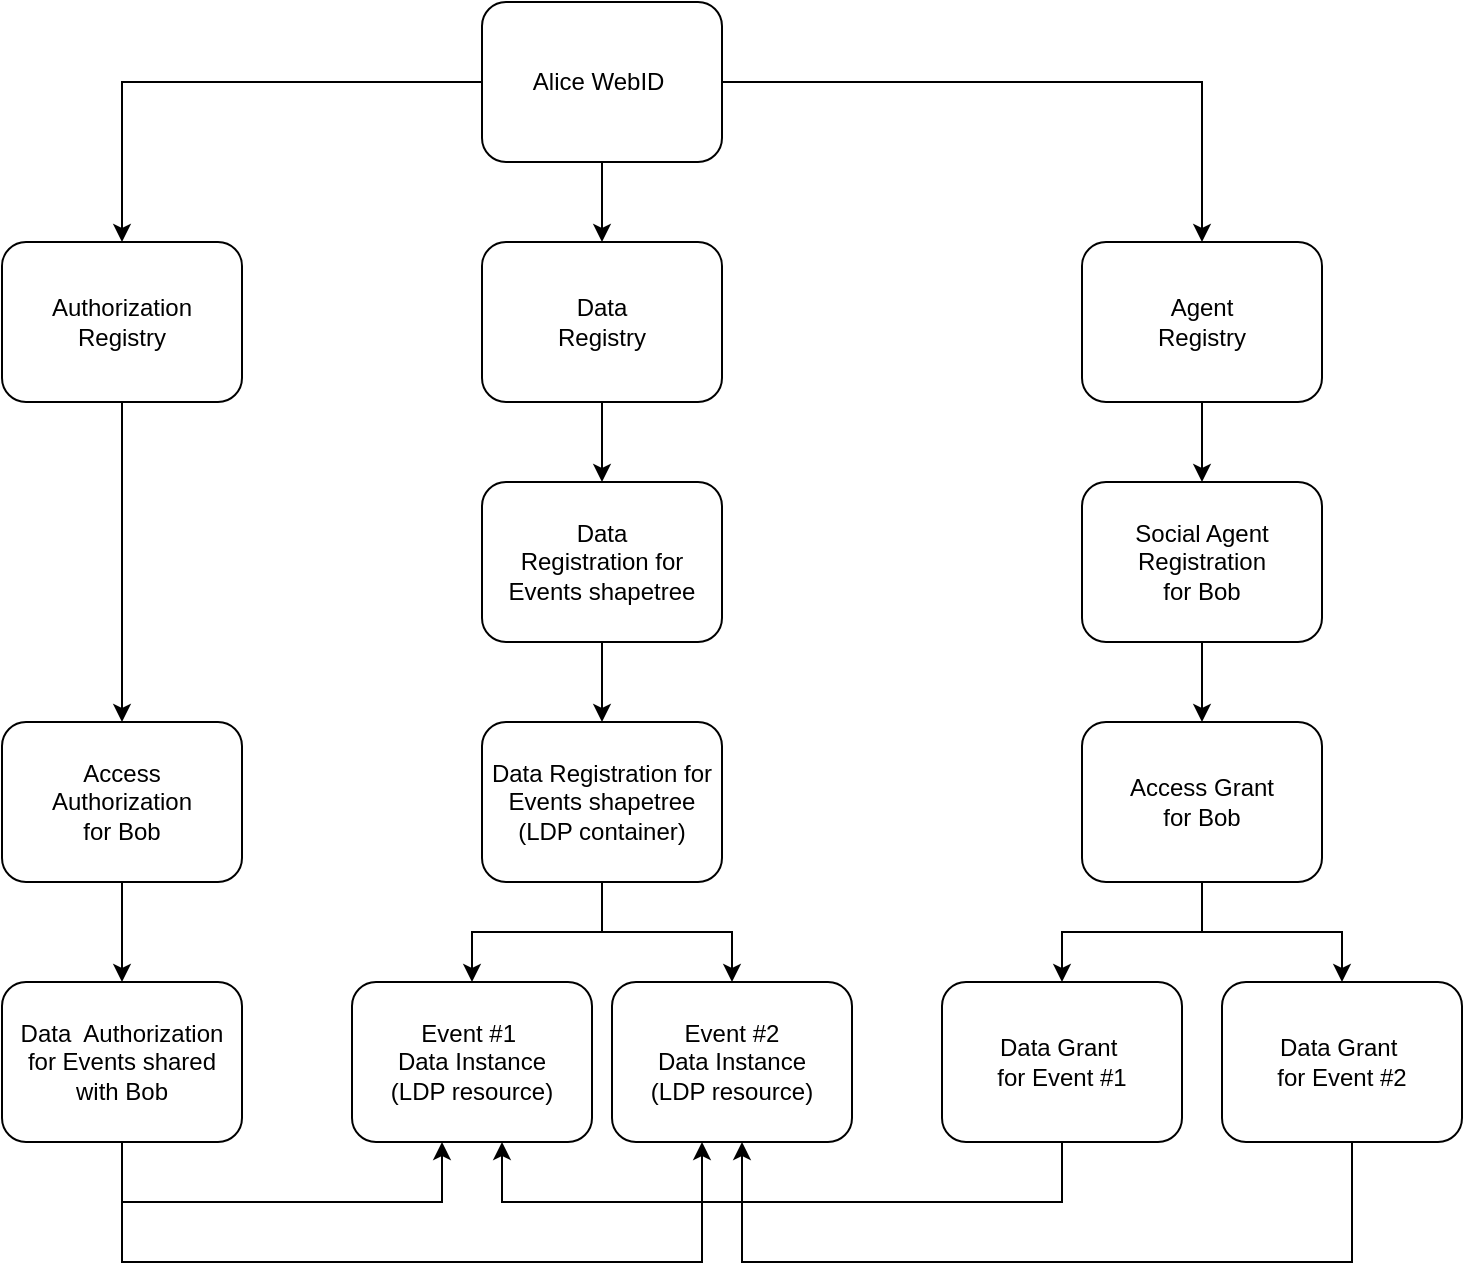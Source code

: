 <mxfile version="24.9.3">
  <diagram id="C5RBs43oDa-KdzZeNtuy" name="Page-1">
    <mxGraphModel dx="1434" dy="693" grid="1" gridSize="10" guides="1" tooltips="1" connect="1" arrows="1" fold="1" page="1" pageScale="1" pageWidth="827" pageHeight="1169" math="0" shadow="0">
      <root>
        <mxCell id="WIyWlLk6GJQsqaUBKTNV-0" />
        <mxCell id="WIyWlLk6GJQsqaUBKTNV-1" parent="WIyWlLk6GJQsqaUBKTNV-0" />
        <mxCell id="qDYdRChtb0Kntr4lQntc-13" style="edgeStyle=orthogonalEdgeStyle;rounded=0;orthogonalLoop=1;jettySize=auto;html=1;" edge="1" parent="WIyWlLk6GJQsqaUBKTNV-1" source="qDYdRChtb0Kntr4lQntc-0" target="qDYdRChtb0Kntr4lQntc-2">
          <mxGeometry relative="1" as="geometry" />
        </mxCell>
        <mxCell id="qDYdRChtb0Kntr4lQntc-37" style="edgeStyle=orthogonalEdgeStyle;rounded=0;orthogonalLoop=1;jettySize=auto;html=1;" edge="1" parent="WIyWlLk6GJQsqaUBKTNV-1" source="qDYdRChtb0Kntr4lQntc-0" target="qDYdRChtb0Kntr4lQntc-1">
          <mxGeometry relative="1" as="geometry" />
        </mxCell>
        <mxCell id="qDYdRChtb0Kntr4lQntc-38" style="edgeStyle=orthogonalEdgeStyle;rounded=0;orthogonalLoop=1;jettySize=auto;html=1;" edge="1" parent="WIyWlLk6GJQsqaUBKTNV-1" source="qDYdRChtb0Kntr4lQntc-0" target="qDYdRChtb0Kntr4lQntc-3">
          <mxGeometry relative="1" as="geometry" />
        </mxCell>
        <mxCell id="qDYdRChtb0Kntr4lQntc-0" value="Alice WebID&amp;nbsp;" style="rounded=1;whiteSpace=wrap;html=1;" vertex="1" parent="WIyWlLk6GJQsqaUBKTNV-1">
          <mxGeometry x="280" y="100" width="120" height="80" as="geometry" />
        </mxCell>
        <mxCell id="qDYdRChtb0Kntr4lQntc-18" value="" style="edgeStyle=orthogonalEdgeStyle;rounded=0;orthogonalLoop=1;jettySize=auto;html=1;" edge="1" parent="WIyWlLk6GJQsqaUBKTNV-1" source="qDYdRChtb0Kntr4lQntc-1" target="qDYdRChtb0Kntr4lQntc-6">
          <mxGeometry relative="1" as="geometry" />
        </mxCell>
        <mxCell id="qDYdRChtb0Kntr4lQntc-1" value="Agent&lt;br&gt;Registry" style="rounded=1;whiteSpace=wrap;html=1;" vertex="1" parent="WIyWlLk6GJQsqaUBKTNV-1">
          <mxGeometry x="580" y="220" width="120" height="80" as="geometry" />
        </mxCell>
        <mxCell id="qDYdRChtb0Kntr4lQntc-14" value="" style="edgeStyle=orthogonalEdgeStyle;rounded=0;orthogonalLoop=1;jettySize=auto;html=1;" edge="1" parent="WIyWlLk6GJQsqaUBKTNV-1" source="qDYdRChtb0Kntr4lQntc-2" target="qDYdRChtb0Kntr4lQntc-4">
          <mxGeometry relative="1" as="geometry" />
        </mxCell>
        <mxCell id="qDYdRChtb0Kntr4lQntc-2" value="Data&lt;br&gt;Registry" style="rounded=1;whiteSpace=wrap;html=1;" vertex="1" parent="WIyWlLk6GJQsqaUBKTNV-1">
          <mxGeometry x="280" y="220" width="120" height="80" as="geometry" />
        </mxCell>
        <mxCell id="qDYdRChtb0Kntr4lQntc-32" style="edgeStyle=orthogonalEdgeStyle;rounded=0;orthogonalLoop=1;jettySize=auto;html=1;" edge="1" parent="WIyWlLk6GJQsqaUBKTNV-1" source="qDYdRChtb0Kntr4lQntc-3" target="qDYdRChtb0Kntr4lQntc-21">
          <mxGeometry relative="1" as="geometry" />
        </mxCell>
        <mxCell id="qDYdRChtb0Kntr4lQntc-3" value="Authorization&lt;br&gt;Registry" style="rounded=1;whiteSpace=wrap;html=1;" vertex="1" parent="WIyWlLk6GJQsqaUBKTNV-1">
          <mxGeometry x="40" y="220" width="120" height="80" as="geometry" />
        </mxCell>
        <mxCell id="qDYdRChtb0Kntr4lQntc-15" value="" style="edgeStyle=orthogonalEdgeStyle;rounded=0;orthogonalLoop=1;jettySize=auto;html=1;" edge="1" parent="WIyWlLk6GJQsqaUBKTNV-1" source="qDYdRChtb0Kntr4lQntc-4" target="qDYdRChtb0Kntr4lQntc-5">
          <mxGeometry relative="1" as="geometry" />
        </mxCell>
        <mxCell id="qDYdRChtb0Kntr4lQntc-4" value="Data&lt;br&gt;Registration for Events shapetree" style="rounded=1;whiteSpace=wrap;html=1;" vertex="1" parent="WIyWlLk6GJQsqaUBKTNV-1">
          <mxGeometry x="280" y="340" width="120" height="80" as="geometry" />
        </mxCell>
        <mxCell id="qDYdRChtb0Kntr4lQntc-26" style="edgeStyle=orthogonalEdgeStyle;rounded=0;orthogonalLoop=1;jettySize=auto;html=1;" edge="1" parent="WIyWlLk6GJQsqaUBKTNV-1" source="qDYdRChtb0Kntr4lQntc-5" target="qDYdRChtb0Kntr4lQntc-25">
          <mxGeometry relative="1" as="geometry" />
        </mxCell>
        <mxCell id="qDYdRChtb0Kntr4lQntc-27" style="edgeStyle=orthogonalEdgeStyle;rounded=0;orthogonalLoop=1;jettySize=auto;html=1;" edge="1" parent="WIyWlLk6GJQsqaUBKTNV-1" source="qDYdRChtb0Kntr4lQntc-5" target="qDYdRChtb0Kntr4lQntc-24">
          <mxGeometry relative="1" as="geometry" />
        </mxCell>
        <mxCell id="qDYdRChtb0Kntr4lQntc-5" value="Data Registration for Events shapetree&lt;br&gt;(LDP container)" style="rounded=1;whiteSpace=wrap;html=1;" vertex="1" parent="WIyWlLk6GJQsqaUBKTNV-1">
          <mxGeometry x="280" y="460" width="120" height="80" as="geometry" />
        </mxCell>
        <mxCell id="qDYdRChtb0Kntr4lQntc-19" value="" style="edgeStyle=orthogonalEdgeStyle;rounded=0;orthogonalLoop=1;jettySize=auto;html=1;" edge="1" parent="WIyWlLk6GJQsqaUBKTNV-1" source="qDYdRChtb0Kntr4lQntc-6" target="qDYdRChtb0Kntr4lQntc-7">
          <mxGeometry relative="1" as="geometry" />
        </mxCell>
        <mxCell id="qDYdRChtb0Kntr4lQntc-6" value="Social Agent Registration&lt;br&gt;for Bob" style="rounded=1;whiteSpace=wrap;html=1;" vertex="1" parent="WIyWlLk6GJQsqaUBKTNV-1">
          <mxGeometry x="580" y="340" width="120" height="80" as="geometry" />
        </mxCell>
        <mxCell id="qDYdRChtb0Kntr4lQntc-10" style="edgeStyle=orthogonalEdgeStyle;rounded=0;orthogonalLoop=1;jettySize=auto;html=1;" edge="1" parent="WIyWlLk6GJQsqaUBKTNV-1" source="qDYdRChtb0Kntr4lQntc-7" target="qDYdRChtb0Kntr4lQntc-8">
          <mxGeometry relative="1" as="geometry" />
        </mxCell>
        <mxCell id="qDYdRChtb0Kntr4lQntc-20" style="edgeStyle=orthogonalEdgeStyle;rounded=0;orthogonalLoop=1;jettySize=auto;html=1;" edge="1" parent="WIyWlLk6GJQsqaUBKTNV-1" source="qDYdRChtb0Kntr4lQntc-7" target="qDYdRChtb0Kntr4lQntc-9">
          <mxGeometry relative="1" as="geometry" />
        </mxCell>
        <mxCell id="qDYdRChtb0Kntr4lQntc-7" value="Access Grant&lt;br&gt;for Bob" style="rounded=1;whiteSpace=wrap;html=1;" vertex="1" parent="WIyWlLk6GJQsqaUBKTNV-1">
          <mxGeometry x="580" y="460" width="120" height="80" as="geometry" />
        </mxCell>
        <mxCell id="qDYdRChtb0Kntr4lQntc-33" style="edgeStyle=orthogonalEdgeStyle;rounded=0;orthogonalLoop=1;jettySize=auto;html=1;" edge="1" parent="WIyWlLk6GJQsqaUBKTNV-1" source="qDYdRChtb0Kntr4lQntc-8" target="qDYdRChtb0Kntr4lQntc-24">
          <mxGeometry relative="1" as="geometry">
            <Array as="points">
              <mxPoint x="570" y="700" />
              <mxPoint x="290" y="700" />
            </Array>
          </mxGeometry>
        </mxCell>
        <mxCell id="qDYdRChtb0Kntr4lQntc-8" value="Data Grant&amp;nbsp;&lt;br&gt;for Event #1" style="rounded=1;whiteSpace=wrap;html=1;" vertex="1" parent="WIyWlLk6GJQsqaUBKTNV-1">
          <mxGeometry x="510" y="590" width="120" height="80" as="geometry" />
        </mxCell>
        <mxCell id="qDYdRChtb0Kntr4lQntc-34" style="edgeStyle=orthogonalEdgeStyle;rounded=0;orthogonalLoop=1;jettySize=auto;html=1;" edge="1" parent="WIyWlLk6GJQsqaUBKTNV-1">
          <mxGeometry relative="1" as="geometry">
            <mxPoint x="715" y="670" as="sourcePoint" />
            <mxPoint x="410" y="670" as="targetPoint" />
            <Array as="points">
              <mxPoint x="715" y="730" />
              <mxPoint x="410" y="730" />
            </Array>
          </mxGeometry>
        </mxCell>
        <mxCell id="qDYdRChtb0Kntr4lQntc-9" value="Data Grant&amp;nbsp;&lt;br&gt;for Event #2" style="rounded=1;whiteSpace=wrap;html=1;" vertex="1" parent="WIyWlLk6GJQsqaUBKTNV-1">
          <mxGeometry x="650" y="590" width="120" height="80" as="geometry" />
        </mxCell>
        <mxCell id="qDYdRChtb0Kntr4lQntc-31" style="edgeStyle=orthogonalEdgeStyle;rounded=0;orthogonalLoop=1;jettySize=auto;html=1;" edge="1" parent="WIyWlLk6GJQsqaUBKTNV-1" source="qDYdRChtb0Kntr4lQntc-21" target="qDYdRChtb0Kntr4lQntc-22">
          <mxGeometry relative="1" as="geometry" />
        </mxCell>
        <mxCell id="qDYdRChtb0Kntr4lQntc-21" value="Access&lt;br&gt;Authorization&lt;br&gt;for Bob" style="rounded=1;whiteSpace=wrap;html=1;" vertex="1" parent="WIyWlLk6GJQsqaUBKTNV-1">
          <mxGeometry x="40" y="460" width="120" height="80" as="geometry" />
        </mxCell>
        <mxCell id="qDYdRChtb0Kntr4lQntc-35" style="edgeStyle=orthogonalEdgeStyle;rounded=0;orthogonalLoop=1;jettySize=auto;html=1;" edge="1" parent="WIyWlLk6GJQsqaUBKTNV-1" source="qDYdRChtb0Kntr4lQntc-22" target="qDYdRChtb0Kntr4lQntc-24">
          <mxGeometry relative="1" as="geometry">
            <Array as="points">
              <mxPoint x="100" y="700" />
              <mxPoint x="260" y="700" />
            </Array>
          </mxGeometry>
        </mxCell>
        <mxCell id="qDYdRChtb0Kntr4lQntc-36" style="edgeStyle=orthogonalEdgeStyle;rounded=0;orthogonalLoop=1;jettySize=auto;html=1;" edge="1" parent="WIyWlLk6GJQsqaUBKTNV-1" source="qDYdRChtb0Kntr4lQntc-22" target="qDYdRChtb0Kntr4lQntc-25">
          <mxGeometry relative="1" as="geometry">
            <Array as="points">
              <mxPoint x="100" y="730" />
              <mxPoint x="390" y="730" />
            </Array>
          </mxGeometry>
        </mxCell>
        <mxCell id="qDYdRChtb0Kntr4lQntc-22" value="Data&amp;nbsp; Authorization for Events shared with Bob" style="rounded=1;whiteSpace=wrap;html=1;" vertex="1" parent="WIyWlLk6GJQsqaUBKTNV-1">
          <mxGeometry x="40" y="590" width="120" height="80" as="geometry" />
        </mxCell>
        <mxCell id="qDYdRChtb0Kntr4lQntc-24" value="Event #1&amp;nbsp;&lt;br&gt;Data Instance&lt;br&gt;(LDP resource)" style="rounded=1;whiteSpace=wrap;html=1;" vertex="1" parent="WIyWlLk6GJQsqaUBKTNV-1">
          <mxGeometry x="215" y="590" width="120" height="80" as="geometry" />
        </mxCell>
        <mxCell id="qDYdRChtb0Kntr4lQntc-25" value="Event #2&lt;br&gt;Data Instance&lt;br&gt;(LDP resource)" style="rounded=1;whiteSpace=wrap;html=1;" vertex="1" parent="WIyWlLk6GJQsqaUBKTNV-1">
          <mxGeometry x="345" y="590" width="120" height="80" as="geometry" />
        </mxCell>
      </root>
    </mxGraphModel>
  </diagram>
</mxfile>
